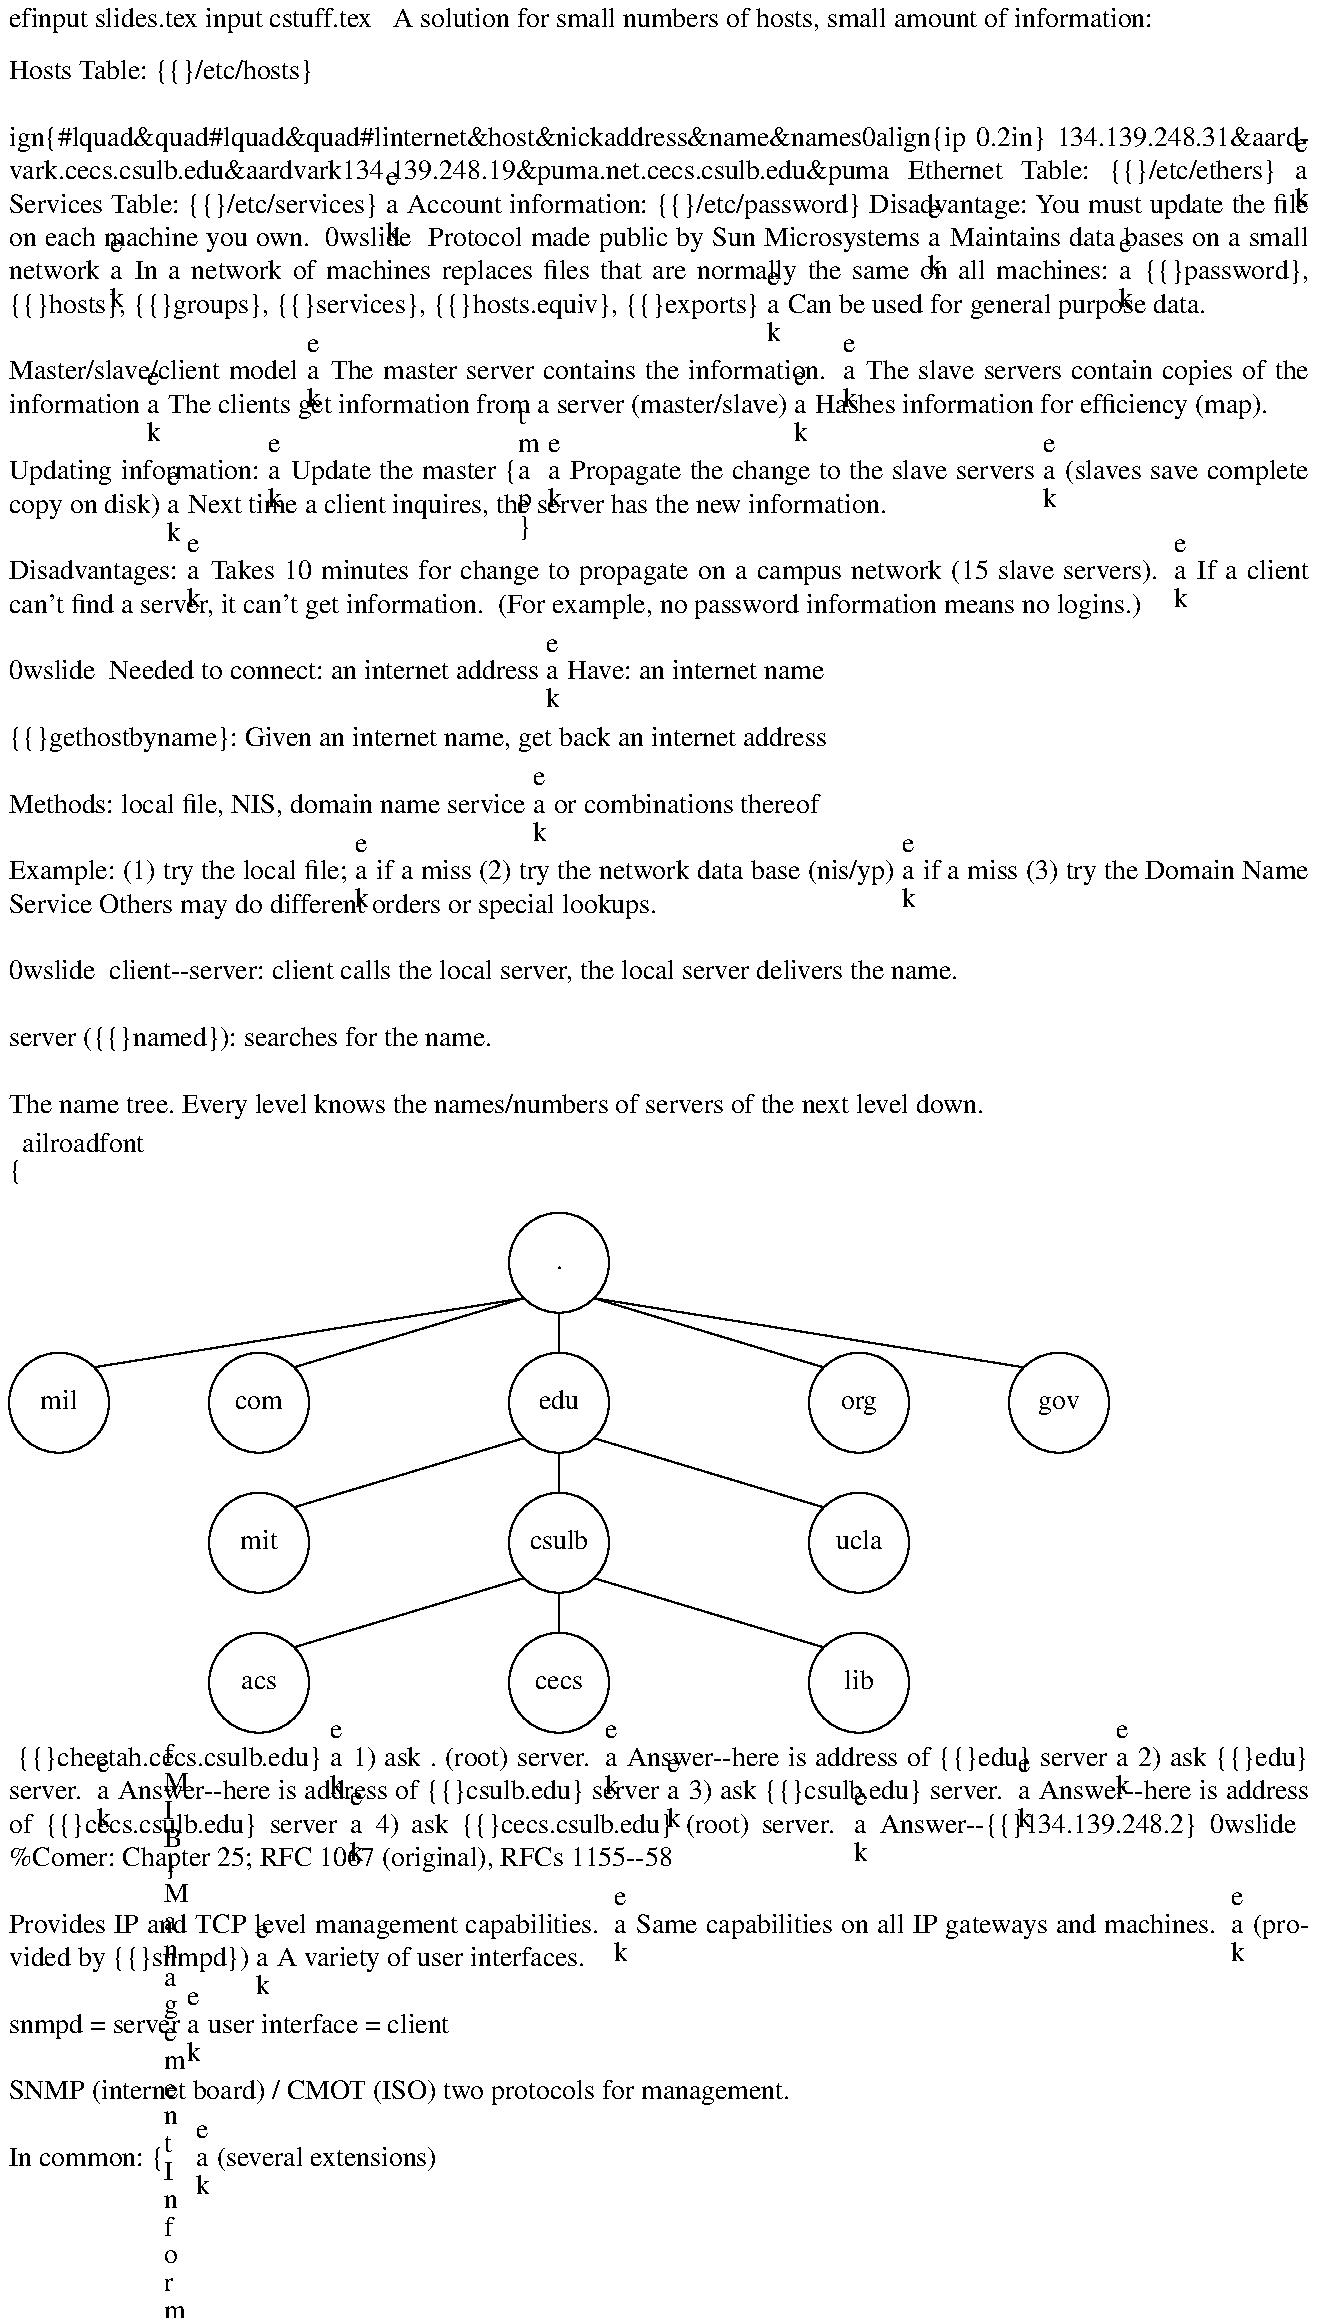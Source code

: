 \def\chapternumber{CECS 472, Information Movement --- Volper -- 13 August 2003}
\input slides.tex
\input cstuff.tex
\centerline{\bbf Information Movement in Networks}

\centerline{\bbf Tables in Files}

A solution for small numbers of hosts, small amount of information:

Hosts Table: {\ltt{}/etc/hosts}

\halign{#\hfil\quad&\quad#\hfil\quad&\quad#\hfil\cr
internet&host&nick\cr
address&name&names\cr
\noalign{\vskip 0.2in}
134.139.248.31&aardvark.cecs.csulb.edu&aardvark\cr
134.139.248.19&puma.net.cecs.csulb.edu&puma\cr}

Ethernet Table: {\ltt{}/etc/ethers}
\break
Services Table: {\ltt{}/etc/services}
\break
Account information: {\ltt{}/etc/password}
\vt
Disadvantage: You must update the file on each machine you own.
\newslide
\centerline{\bbf NIS}
\centerline{Network Information System}

Protocol made public by Sun Microsystems
\break
Maintains data bases on a small network
\break
In a network of machines replaces files that are normally the
same on all machines:
\break
{\ltt{}password},
{\ltt{}hosts},
{\ltt{}groups},
{\ltt{}services},
{\ltt{}hosts.equiv},
{\ltt{}exports}
\break
Can be used for general purpose data.

Master/slave/client model
\break
The master server contains the information.
\break
The slave servers contain copies of the information
\break
The clients get information from a server (master/slave)
\break
Hashes information for efficiency (map).

Updating information:
\break
Update the master {\bit map}
\break
Propagate the change to the slave servers
\break
(slaves save complete copy on disk)
\break
Next time a client inquires, the server has the new information.

Disadvantages:
\break
Takes 10 minutes for change to propagate on a campus
network (15 slave servers).
\break
If a client can't find a server, it can't get information.
(For example, no password information means no logins.)

\newslide
\centerline{\bbf Finding Internet Numbers}

Needed to connect: an internet address
\break
Have: an internet name

{\ltt{}gethostbyname}: Given an internet name, get back an internet address

Methods: local file, NIS, domain name service
\break
or combinations thereof

Example: (1) try the local file; 
\break
if a miss (2) try the network data base (nis/yp)
\break
if a miss (3) try the Domain Name Service
\vt
Others may do different orders or special lookups.

\newslide
\centerline{\bbf Domain Name Service}

client--server: client calls the local server, the local server delivers
the name.

server ({\ltt{}named}): searches for the name.

The name tree. Every level knows the names/numbers of servers of the
next level down.

{\railroadfont
.PS
vert=0.7i
horiz=0.5i
Root: circle "."
Mil: circle with .c at Root.c + (-5*horiz,-vert) "mil"
Com: circle with .c at Root.c + (-3*horiz,-vert) "com"
Edu: circle with .c at Root.c + (0,-vert) "edu"
Org: circle with .c at Root.c + (3*horiz,-vert) "org"
Gov: circle with .c at Root.c + (5*horiz,-vert) "gov"
Mit: circle with .c at Edu.c + (-3*horiz,-vert) "mit"
Csulb: circle with .c at Edu.c + (0,-vert) "csulb"
Ucla: circle with .c at Edu.c + (3*horiz,-vert) "ucla"
Acs: circle with .c at Csulb.c + (-3*horiz,-vert) "acs"
Cecs: circle with .c at Csulb.c + (0,-vert) "cecs"
Lib: circle with .c at Csulb.c + (3*horiz,-vert) "lib"
line from Root.sw to Mil.ne
line from Root.sw to Com.ne
line from Root.s to Edu.n
line from Root.se to Org.nw
line from Root.se to Gov.nw
line from Edu.sw to Mit.ne
line from Edu.s to Csulb.n
line from Edu.se to Ucla.nw
line from Csulb.sw to Acs.ne
line from Csulb.s to Cecs.n
line from Csulb.se to Lib.nw
.PE
\centerline{\box\graph}}

{\ltt{}cheetah.cecs.csulb.edu}
\break
1) ask . (root) server.
\break
Answer--here is address of {\ltt{}edu} server
\break
2) ask {\ltt{}edu} server.
\break
Answer--here is address of {\ltt{}csulb.edu} server
\break
3) ask {\ltt{}csulb.edu} server.
\break
Answer--here is address of {\ltt{}cecs.csulb.edu} server
\break
4) ask {\ltt{}cecs.csulb.edu} (root) server.
\break
Answer--{\ltt{}134.139.248.2}
\newslide
\centerline{\bbf SNMP}
\centerline{Simple Network Management Protocol}

%Comer: Chapter 25; 
RFC 1067 (original), RFCs 1155--58

Provides IP and TCP level management capabilities.
\break
Same capabilities on all IP gateways and machines.
\break
(provided by {\ltt{}snmpd})
\break
A variety of user interfaces.

snmpd = server
\break
user interface = client

SNMP (internet board) / CMOT (ISO) two protocols for management.

In common: {\bbf MIB} Management Information Base
\break
(several extensions)

Idea: The most important thing is to spot problems.
\break
Information is the key to spotting problems.

\newslide
\centerline{\bbf SNMP Data}
\vt
Hierarchical organization of information
\break
(nested record structure/tree structure)
\break
MIB is a subtree

Outer record: 3 components iso, ccitt, joint (iso-ccitt)
\break
(for machine encoding components are numbered)
\break
Encoding is called ASN.1
\break
1 (iso), 2 (ccitt), 3 (joint)

Internet information:
\break
iso.org.dod.internet.mgmt.mib  (1.3.6.1.2.1)

Issue: thousands of name/number mappings.
\newslide
\centerline{\bbf NTP --- Network Time Protocol}

Issue: If clocks aren't synchronized, you can't tell what happened when.

Example: Make--did you compile before/after updating the source. 

Caveat: You can't synchronize, but you can come close.

Two methods for synchronizing:

{\ltt{}timed} -- Master/slave. A designated master time server.
If master server dies, slaves elect a new master.

{\ltt{}ntp} -- (RFC-1059) Servers/clients. Synchronizes from a set of servers.
More accurate/more reliable.
Requires internet access.
Client asks server, what time is it.

Master server: National Observatory/Annapolis

Servers divided by stratum.

Stratum = distance (hops) from Observatory clock.

Stratum 1 = radio clock link to National Observatory
\break
San Diego Supercomputer Center
\break
NORAD
\newslide
\centerline{\bbf Issues}

Delay: How to get 10 msec accuracy when RTT is 40-100 msec
\break
If RTT is 100 msec,
time stamp is 0--100 msec old.
\break
Was the RTT half there, half back: can't tell. 
\break
How much delay in server.
\break
Example:
\break 40 msec there, 10 msec server delay, 50 msec back

Solution: Guess half RTT. Track long term time and drift
\vt

Adjustment: Jumping the clock back is bad, new things have older times.
Jumping the clock ahead is okay,

Solution: Gradually adjust. Slow down/speed up the clock
\break
Typically, clock tics every few microseconds, add/ignore a tic occasionally
({\ltt{}adjtime}).
\vt

Divergence: what do you when servers diverge.

Decision: pick one of the low stratum servers to synchronize with.

Effect: If the server/connection goes bad, you follow.

\newslide
\centerline{{\bbf Issues} {\brm (con'd)}}
\vt
Consistancy: Local consistancy is more important than exact time.

300 msec error on off campus mail
\break
20 msec error on time stamp of file

Problem: some redundancy needed in case one server crashes.

Solution: have a couple local servers
\break
All local machines sync to these servers.
\break
Local servers sync to same remote servers (so the local servers don't diverge).

Solution 2: buy a gps cards for a couple servers.
\newslide
\centerline{\bbf SMTP}
\centerline{Simple Mail Transport Protocol}
\centerline{(RFC 821)}

Problem: find where the mail goes
\vt
Examples:

{\ltt{}cs472z2}  --- local, find {\ltt{}/usr/spool/mail/cs472z2}

{\ltt{}volper@cecs.csulb.edu} --- tcp/ip port 25, 134.139.249.5

{\ltt{}volper@puma.net.cecs.csulb.edu} --- local

Requirement: A powerful parser to analyze destination addresses. 

Basic choices:

1) internet site: send direct (tcp/ip)

2) dial up: save in spool until a phone call is made

3) other net: send to a gateway

4) local: drop in file

Other issue: site/gateway down = queue and send later
\newslide
\centerline{\bbf sendmail}

A widely used SMTP transfer program.

Usually run as a ``server".
\break
Accepts any outgoing messages and tries to send.
\break
Accepts any incoming messages and puts them in the users mail spool file.
\break
Tries to send any mail in the queue once each hour.

Listens on port 25;
when it needs to send it calls the other machine on port 25 (peer-to-peer)
\bye

